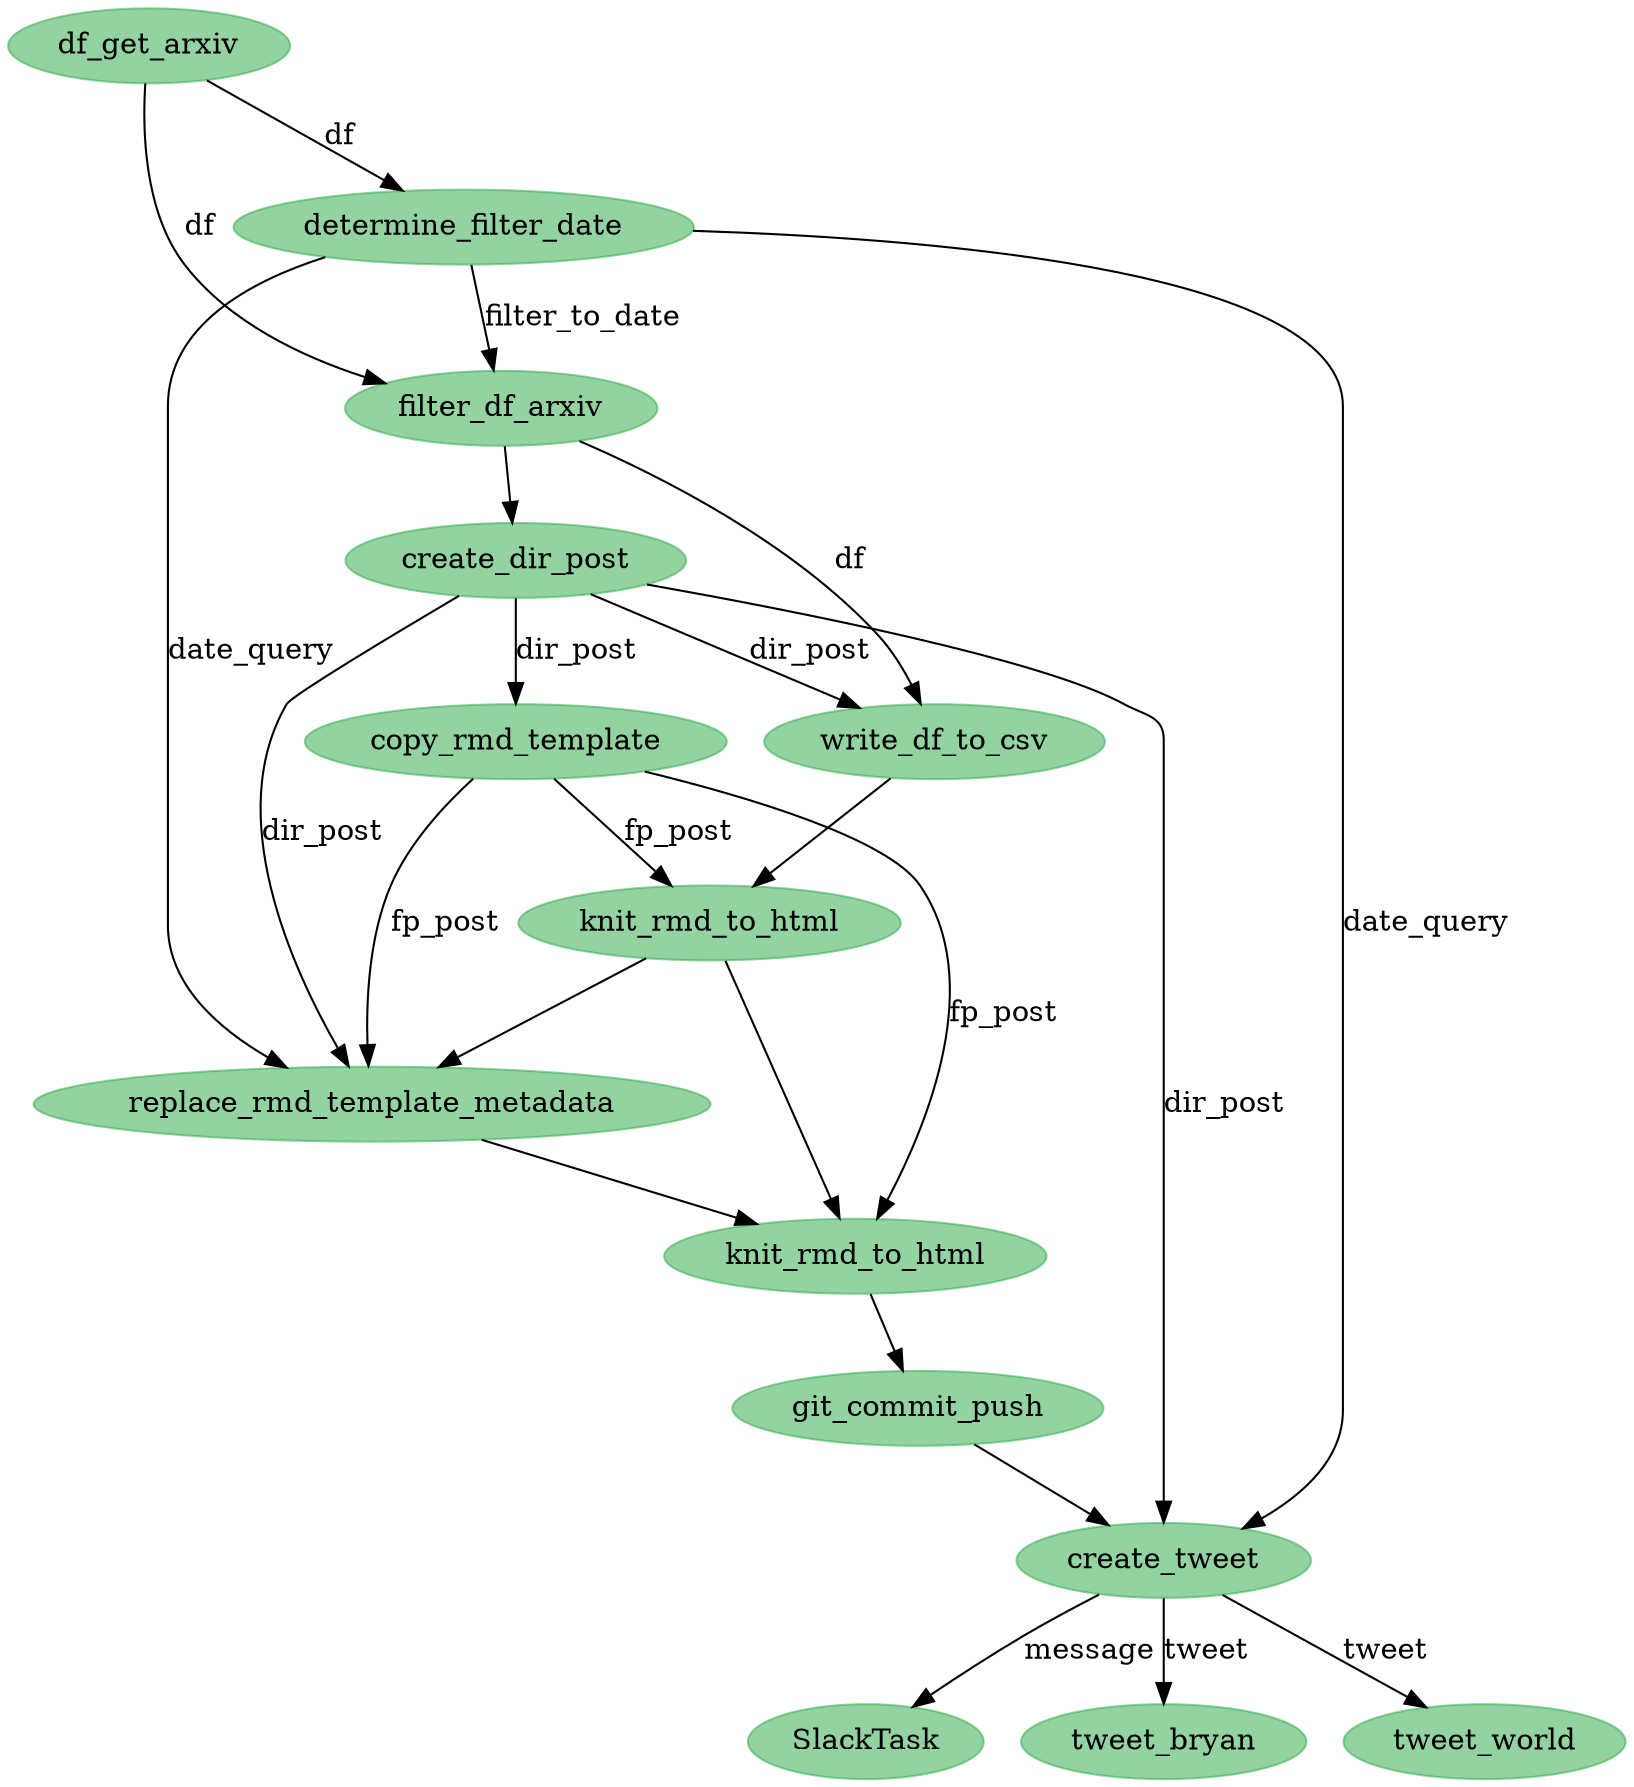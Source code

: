 digraph {
	4592701392 [label=SlackTask color="#28a74580" colorscheme=svg shape=ellipse style=filled]
	4592661136 [label=df_get_arxiv color="#28a74580" colorscheme=svg shape=ellipse style=filled]
	4592662224 [label=write_df_to_csv color="#28a74580" colorscheme=svg shape=ellipse style=filled]
	4592660624 [label=determine_filter_date color="#28a74580" colorscheme=svg shape=ellipse style=filled]
	4592660880 [label=filter_df_arxiv color="#28a74580" colorscheme=svg shape=ellipse style=filled]
	4592661712 [label=create_dir_post color="#28a74580" colorscheme=svg shape=ellipse style=filled]
	4592663184 [label=copy_rmd_template color="#28a74580" colorscheme=svg shape=ellipse style=filled]
	4592663440 [label=knit_rmd_to_html color="#28a74580" colorscheme=svg shape=ellipse style=filled]
	4592664144 [label=replace_rmd_template_metadata color="#28a74580" colorscheme=svg shape=ellipse style=filled]
	4592698192 [label=knit_rmd_to_html color="#28a74580" colorscheme=svg shape=ellipse style=filled]
	4592699088 [label=git_commit_push color="#28a74580" colorscheme=svg shape=ellipse style=filled]
	4592700624 [label=tweet_bryan color="#28a74580" colorscheme=svg shape=ellipse style=filled]
	4592699728 [label=create_tweet color="#28a74580" colorscheme=svg shape=ellipse style=filled]
	4592700880 [label=tweet_world color="#28a74580" colorscheme=svg shape=ellipse style=filled]
	4592660880 -> 4592662224 [label=df]
	4592661712 -> 4592662224 [label=dir_post]
	4592663440 -> 4592698192
	4592660880 -> 4592661712
	4592662224 -> 4592663440
	4592661712 -> 4592664144 [label=dir_post]
	4592663184 -> 4592664144 [label=fp_post]
	4592663440 -> 4592664144
	4592661712 -> 4592699728 [label=dir_post]
	4592663184 -> 4592663440 [label=fp_post]
	4592661136 -> 4592660880 [label=df]
	4592661136 -> 4592660624 [label=df]
	4592660624 -> 4592699728 [label=date_query]
	4592660624 -> 4592664144 [label=date_query]
	4592699728 -> 4592700624 [label=tweet]
	4592699728 -> 4592700880 [label=tweet]
	4592661712 -> 4592663184 [label=dir_post]
	4592664144 -> 4592698192
	4592698192 -> 4592699088
	4592699088 -> 4592699728
	4592660624 -> 4592660880 [label=filter_to_date]
	4592663184 -> 4592698192 [label=fp_post]
	4592699728 -> 4592701392 [label=message]
}
